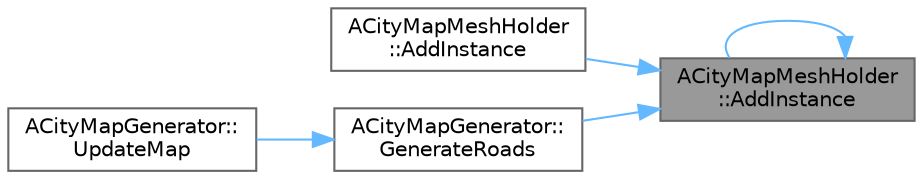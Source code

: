 digraph "ACityMapMeshHolder::AddInstance"
{
 // INTERACTIVE_SVG=YES
 // LATEX_PDF_SIZE
  bgcolor="transparent";
  edge [fontname=Helvetica,fontsize=10,labelfontname=Helvetica,labelfontsize=10];
  node [fontname=Helvetica,fontsize=10,shape=box,height=0.2,width=0.4];
  rankdir="RL";
  Node1 [id="Node000001",label="ACityMapMeshHolder\l::AddInstance",height=0.2,width=0.4,color="gray40", fillcolor="grey60", style="filled", fontcolor="black",tooltip="Add an instance of a mesh with a given tile location."];
  Node1 -> Node1 [id="edge1_Node000001_Node000001",dir="back",color="steelblue1",style="solid",tooltip=" "];
  Node1 -> Node2 [id="edge2_Node000001_Node000002",dir="back",color="steelblue1",style="solid",tooltip=" "];
  Node2 [id="Node000002",label="ACityMapMeshHolder\l::AddInstance",height=0.2,width=0.4,color="grey40", fillcolor="white", style="filled",URL="$da/d1a/classACityMapMeshHolder.html#a3adde104855d44465b0f1ce3910dd84f",tooltip="Add an instance of a mesh with a given tile location and rotation."];
  Node1 -> Node3 [id="edge3_Node000001_Node000003",dir="back",color="steelblue1",style="solid",tooltip=" "];
  Node3 [id="Node000003",label="ACityMapGenerator::\lGenerateRoads",height=0.2,width=0.4,color="grey40", fillcolor="white", style="filled",URL="$d1/ddb/classACityMapGenerator.html#a67d7489265a1921069709a71b15efd0c",tooltip="Add the road meshes to the scene based on the current DCEL."];
  Node3 -> Node4 [id="edge4_Node000003_Node000004",dir="back",color="steelblue1",style="solid",tooltip=" "];
  Node4 [id="Node000004",label="ACityMapGenerator::\lUpdateMap",height=0.2,width=0.4,color="grey40", fillcolor="white", style="filled",URL="$d1/ddb/classACityMapGenerator.html#a5ad53319596101e96076a12eab41b9c1",tooltip="Here does nothing, implement in derived classes."];
}
